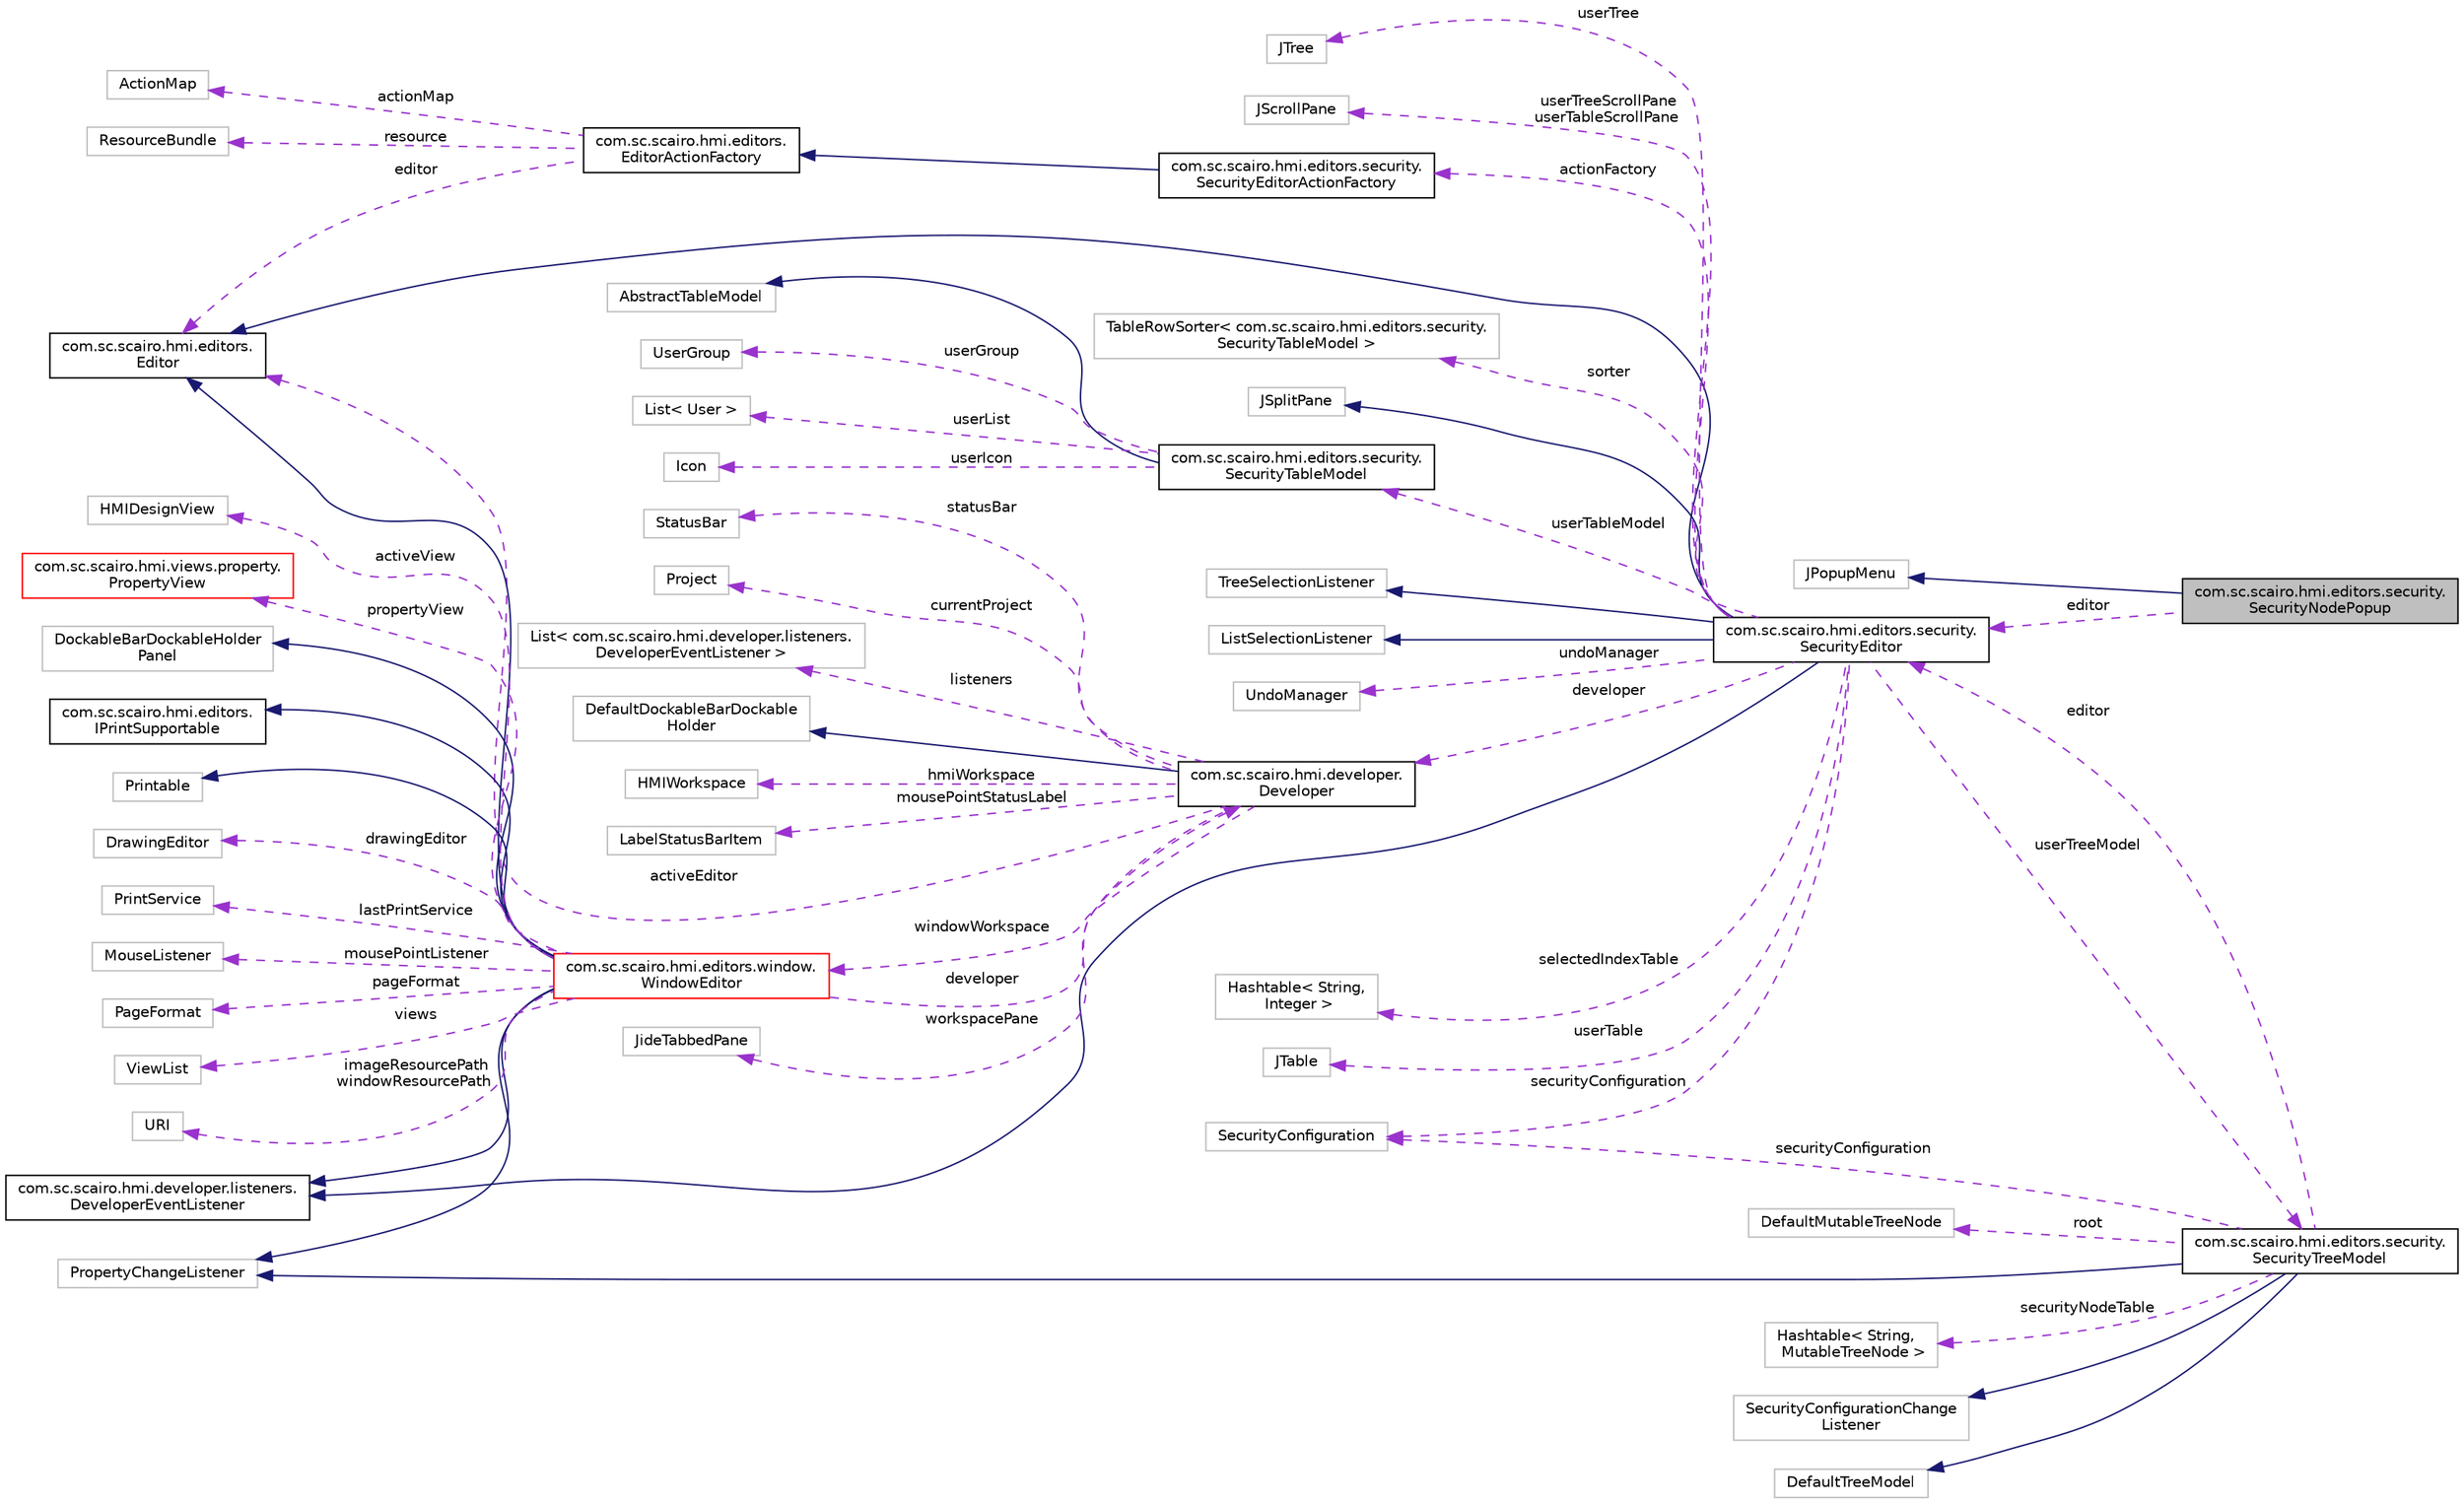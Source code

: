digraph "com.sc.scairo.hmi.editors.security.SecurityNodePopup"
{
 // LATEX_PDF_SIZE
  edge [fontname="Helvetica",fontsize="10",labelfontname="Helvetica",labelfontsize="10"];
  node [fontname="Helvetica",fontsize="10",shape=record];
  rankdir="LR";
  Node1 [label="com.sc.scairo.hmi.editors.security.\lSecurityNodePopup",height=0.2,width=0.4,color="black", fillcolor="grey75", style="filled", fontcolor="black",tooltip=" "];
  Node2 -> Node1 [dir="back",color="midnightblue",fontsize="10",style="solid",fontname="Helvetica"];
  Node2 [label="JPopupMenu",height=0.2,width=0.4,color="grey75", fillcolor="white", style="filled",tooltip=" "];
  Node3 -> Node1 [dir="back",color="darkorchid3",fontsize="10",style="dashed",label=" editor" ,fontname="Helvetica"];
  Node3 [label="com.sc.scairo.hmi.editors.security.\lSecurityEditor",height=0.2,width=0.4,color="black", fillcolor="white", style="filled",URL="$classcom_1_1sc_1_1scairo_1_1hmi_1_1editors_1_1security_1_1_security_editor.html",tooltip=" "];
  Node4 -> Node3 [dir="back",color="midnightblue",fontsize="10",style="solid",fontname="Helvetica"];
  Node4 [label="JSplitPane",height=0.2,width=0.4,color="grey75", fillcolor="white", style="filled",tooltip=" "];
  Node5 -> Node3 [dir="back",color="midnightblue",fontsize="10",style="solid",fontname="Helvetica"];
  Node5 [label="com.sc.scairo.hmi.developer.listeners.\lDeveloperEventListener",height=0.2,width=0.4,color="black", fillcolor="white", style="filled",URL="$interfacecom_1_1sc_1_1scairo_1_1hmi_1_1developer_1_1listeners_1_1_developer_event_listener.html",tooltip=" "];
  Node6 -> Node3 [dir="back",color="midnightblue",fontsize="10",style="solid",fontname="Helvetica"];
  Node6 [label="com.sc.scairo.hmi.editors.\lEditor",height=0.2,width=0.4,color="black", fillcolor="white", style="filled",URL="$interfacecom_1_1sc_1_1scairo_1_1hmi_1_1editors_1_1_editor.html",tooltip=" "];
  Node7 -> Node3 [dir="back",color="midnightblue",fontsize="10",style="solid",fontname="Helvetica"];
  Node7 [label="TreeSelectionListener",height=0.2,width=0.4,color="grey75", fillcolor="white", style="filled",tooltip=" "];
  Node8 -> Node3 [dir="back",color="midnightblue",fontsize="10",style="solid",fontname="Helvetica"];
  Node8 [label="ListSelectionListener",height=0.2,width=0.4,color="grey75", fillcolor="white", style="filled",tooltip=" "];
  Node9 -> Node3 [dir="back",color="darkorchid3",fontsize="10",style="dashed",label=" undoManager" ,fontname="Helvetica"];
  Node9 [label="UndoManager",height=0.2,width=0.4,color="grey75", fillcolor="white", style="filled",tooltip=" "];
  Node10 -> Node3 [dir="back",color="darkorchid3",fontsize="10",style="dashed",label=" userTableModel" ,fontname="Helvetica"];
  Node10 [label="com.sc.scairo.hmi.editors.security.\lSecurityTableModel",height=0.2,width=0.4,color="black", fillcolor="white", style="filled",URL="$classcom_1_1sc_1_1scairo_1_1hmi_1_1editors_1_1security_1_1_security_table_model.html",tooltip=" "];
  Node11 -> Node10 [dir="back",color="midnightblue",fontsize="10",style="solid",fontname="Helvetica"];
  Node11 [label="AbstractTableModel",height=0.2,width=0.4,color="grey75", fillcolor="white", style="filled",tooltip=" "];
  Node12 -> Node10 [dir="back",color="darkorchid3",fontsize="10",style="dashed",label=" userGroup" ,fontname="Helvetica"];
  Node12 [label="UserGroup",height=0.2,width=0.4,color="grey75", fillcolor="white", style="filled",tooltip=" "];
  Node13 -> Node10 [dir="back",color="darkorchid3",fontsize="10",style="dashed",label=" userList" ,fontname="Helvetica"];
  Node13 [label="List\< User \>",height=0.2,width=0.4,color="grey75", fillcolor="white", style="filled",tooltip=" "];
  Node14 -> Node10 [dir="back",color="darkorchid3",fontsize="10",style="dashed",label=" userIcon" ,fontname="Helvetica"];
  Node14 [label="Icon",height=0.2,width=0.4,color="grey75", fillcolor="white", style="filled",tooltip=" "];
  Node15 -> Node3 [dir="back",color="darkorchid3",fontsize="10",style="dashed",label=" securityConfiguration" ,fontname="Helvetica"];
  Node15 [label="SecurityConfiguration",height=0.2,width=0.4,color="grey75", fillcolor="white", style="filled",tooltip=" "];
  Node16 -> Node3 [dir="back",color="darkorchid3",fontsize="10",style="dashed",label=" selectedIndexTable" ,fontname="Helvetica"];
  Node16 [label="Hashtable\< String,\l Integer \>",height=0.2,width=0.4,color="grey75", fillcolor="white", style="filled",tooltip=" "];
  Node17 -> Node3 [dir="back",color="darkorchid3",fontsize="10",style="dashed",label=" userTreeModel" ,fontname="Helvetica"];
  Node17 [label="com.sc.scairo.hmi.editors.security.\lSecurityTreeModel",height=0.2,width=0.4,color="black", fillcolor="white", style="filled",URL="$classcom_1_1sc_1_1scairo_1_1hmi_1_1editors_1_1security_1_1_security_tree_model.html",tooltip=" "];
  Node18 -> Node17 [dir="back",color="midnightblue",fontsize="10",style="solid",fontname="Helvetica"];
  Node18 [label="DefaultTreeModel",height=0.2,width=0.4,color="grey75", fillcolor="white", style="filled",tooltip=" "];
  Node19 -> Node17 [dir="back",color="midnightblue",fontsize="10",style="solid",fontname="Helvetica"];
  Node19 [label="PropertyChangeListener",height=0.2,width=0.4,color="grey75", fillcolor="white", style="filled",tooltip=" "];
  Node20 -> Node17 [dir="back",color="midnightblue",fontsize="10",style="solid",fontname="Helvetica"];
  Node20 [label="SecurityConfigurationChange\lListener",height=0.2,width=0.4,color="grey75", fillcolor="white", style="filled",tooltip=" "];
  Node21 -> Node17 [dir="back",color="darkorchid3",fontsize="10",style="dashed",label=" root" ,fontname="Helvetica"];
  Node21 [label="DefaultMutableTreeNode",height=0.2,width=0.4,color="grey75", fillcolor="white", style="filled",tooltip=" "];
  Node22 -> Node17 [dir="back",color="darkorchid3",fontsize="10",style="dashed",label=" securityNodeTable" ,fontname="Helvetica"];
  Node22 [label="Hashtable\< String,\l MutableTreeNode \>",height=0.2,width=0.4,color="grey75", fillcolor="white", style="filled",tooltip=" "];
  Node15 -> Node17 [dir="back",color="darkorchid3",fontsize="10",style="dashed",label=" securityConfiguration" ,fontname="Helvetica"];
  Node3 -> Node17 [dir="back",color="darkorchid3",fontsize="10",style="dashed",label=" editor" ,fontname="Helvetica"];
  Node23 -> Node3 [dir="back",color="darkorchid3",fontsize="10",style="dashed",label=" userTable" ,fontname="Helvetica"];
  Node23 [label="JTable",height=0.2,width=0.4,color="grey75", fillcolor="white", style="filled",tooltip=" "];
  Node24 -> Node3 [dir="back",color="darkorchid3",fontsize="10",style="dashed",label=" actionFactory" ,fontname="Helvetica"];
  Node24 [label="com.sc.scairo.hmi.editors.security.\lSecurityEditorActionFactory",height=0.2,width=0.4,color="black", fillcolor="white", style="filled",URL="$classcom_1_1sc_1_1scairo_1_1hmi_1_1editors_1_1security_1_1_security_editor_action_factory.html",tooltip=" "];
  Node25 -> Node24 [dir="back",color="midnightblue",fontsize="10",style="solid",fontname="Helvetica"];
  Node25 [label="com.sc.scairo.hmi.editors.\lEditorActionFactory",height=0.2,width=0.4,color="black", fillcolor="white", style="filled",URL="$classcom_1_1sc_1_1scairo_1_1hmi_1_1editors_1_1_editor_action_factory.html",tooltip=" "];
  Node26 -> Node25 [dir="back",color="darkorchid3",fontsize="10",style="dashed",label=" resource" ,fontname="Helvetica"];
  Node26 [label="ResourceBundle",height=0.2,width=0.4,color="grey75", fillcolor="white", style="filled",tooltip=" "];
  Node27 -> Node25 [dir="back",color="darkorchid3",fontsize="10",style="dashed",label=" actionMap" ,fontname="Helvetica"];
  Node27 [label="ActionMap",height=0.2,width=0.4,color="grey75", fillcolor="white", style="filled",tooltip=" "];
  Node6 -> Node25 [dir="back",color="darkorchid3",fontsize="10",style="dashed",label=" editor" ,fontname="Helvetica"];
  Node28 -> Node3 [dir="back",color="darkorchid3",fontsize="10",style="dashed",label=" developer" ,fontname="Helvetica"];
  Node28 [label="com.sc.scairo.hmi.developer.\lDeveloper",height=0.2,width=0.4,color="black", fillcolor="white", style="filled",URL="$classcom_1_1sc_1_1scairo_1_1hmi_1_1developer_1_1_developer.html",tooltip=" "];
  Node29 -> Node28 [dir="back",color="midnightblue",fontsize="10",style="solid",fontname="Helvetica"];
  Node29 [label="DefaultDockableBarDockable\lHolder",height=0.2,width=0.4,color="grey75", fillcolor="white", style="filled",tooltip=" "];
  Node30 -> Node28 [dir="back",color="darkorchid3",fontsize="10",style="dashed",label=" hmiWorkspace" ,fontname="Helvetica"];
  Node30 [label="HMIWorkspace",height=0.2,width=0.4,color="grey75", fillcolor="white", style="filled",tooltip=" "];
  Node31 -> Node28 [dir="back",color="darkorchid3",fontsize="10",style="dashed",label=" windowWorkspace" ,fontname="Helvetica"];
  Node31 [label="com.sc.scairo.hmi.editors.window.\lWindowEditor",height=0.2,width=0.4,color="red", fillcolor="white", style="filled",URL="$classcom_1_1sc_1_1scairo_1_1hmi_1_1editors_1_1window_1_1_window_editor.html",tooltip=" "];
  Node32 -> Node31 [dir="back",color="midnightblue",fontsize="10",style="solid",fontname="Helvetica"];
  Node32 [label="DockableBarDockableHolder\lPanel",height=0.2,width=0.4,color="grey75", fillcolor="white", style="filled",tooltip=" "];
  Node5 -> Node31 [dir="back",color="midnightblue",fontsize="10",style="solid",fontname="Helvetica"];
  Node19 -> Node31 [dir="back",color="midnightblue",fontsize="10",style="solid",fontname="Helvetica"];
  Node6 -> Node31 [dir="back",color="midnightblue",fontsize="10",style="solid",fontname="Helvetica"];
  Node33 -> Node31 [dir="back",color="midnightblue",fontsize="10",style="solid",fontname="Helvetica"];
  Node33 [label="com.sc.scairo.hmi.editors.\lIPrintSupportable",height=0.2,width=0.4,color="black", fillcolor="white", style="filled",URL="$interfacecom_1_1sc_1_1scairo_1_1hmi_1_1editors_1_1_i_print_supportable.html",tooltip=" "];
  Node34 -> Node31 [dir="back",color="midnightblue",fontsize="10",style="solid",fontname="Helvetica"];
  Node34 [label="Printable",height=0.2,width=0.4,color="grey75", fillcolor="white", style="filled",tooltip=" "];
  Node35 -> Node31 [dir="back",color="darkorchid3",fontsize="10",style="dashed",label=" drawingEditor" ,fontname="Helvetica"];
  Node35 [label="DrawingEditor",height=0.2,width=0.4,color="grey75", fillcolor="white", style="filled",tooltip=" "];
  Node36 -> Node31 [dir="back",color="darkorchid3",fontsize="10",style="dashed",label=" lastPrintService" ,fontname="Helvetica"];
  Node36 [label="PrintService",height=0.2,width=0.4,color="grey75", fillcolor="white", style="filled",tooltip=" "];
  Node37 -> Node31 [dir="back",color="darkorchid3",fontsize="10",style="dashed",label=" mousePointListener" ,fontname="Helvetica"];
  Node37 [label="MouseListener",height=0.2,width=0.4,color="grey75", fillcolor="white", style="filled",tooltip=" "];
  Node38 -> Node31 [dir="back",color="darkorchid3",fontsize="10",style="dashed",label=" pageFormat" ,fontname="Helvetica"];
  Node38 [label="PageFormat",height=0.2,width=0.4,color="grey75", fillcolor="white", style="filled",tooltip=" "];
  Node39 -> Node31 [dir="back",color="darkorchid3",fontsize="10",style="dashed",label=" views" ,fontname="Helvetica"];
  Node39 [label="ViewList",height=0.2,width=0.4,color="grey75", fillcolor="white", style="filled",tooltip=" "];
  Node40 -> Node31 [dir="back",color="darkorchid3",fontsize="10",style="dashed",label=" imageResourcePath\nwindowResourcePath" ,fontname="Helvetica"];
  Node40 [label="URI",height=0.2,width=0.4,color="grey75", fillcolor="white", style="filled",tooltip=" "];
  Node41 -> Node31 [dir="back",color="darkorchid3",fontsize="10",style="dashed",label=" activeView" ,fontname="Helvetica"];
  Node41 [label="HMIDesignView",height=0.2,width=0.4,color="grey75", fillcolor="white", style="filled",tooltip=" "];
  Node28 -> Node31 [dir="back",color="darkorchid3",fontsize="10",style="dashed",label=" developer" ,fontname="Helvetica"];
  Node42 -> Node31 [dir="back",color="darkorchid3",fontsize="10",style="dashed",label=" propertyView" ,fontname="Helvetica"];
  Node42 [label="com.sc.scairo.hmi.views.property.\lPropertyView",height=0.2,width=0.4,color="red", fillcolor="white", style="filled",URL="$classcom_1_1sc_1_1scairo_1_1hmi_1_1views_1_1property_1_1_property_view.html",tooltip=" "];
  Node72 -> Node28 [dir="back",color="darkorchid3",fontsize="10",style="dashed",label=" mousePointStatusLabel" ,fontname="Helvetica"];
  Node72 [label="LabelStatusBarItem",height=0.2,width=0.4,color="grey75", fillcolor="white", style="filled",tooltip=" "];
  Node73 -> Node28 [dir="back",color="darkorchid3",fontsize="10",style="dashed",label=" workspacePane" ,fontname="Helvetica"];
  Node73 [label="JideTabbedPane",height=0.2,width=0.4,color="grey75", fillcolor="white", style="filled",tooltip=" "];
  Node74 -> Node28 [dir="back",color="darkorchid3",fontsize="10",style="dashed",label=" statusBar" ,fontname="Helvetica"];
  Node74 [label="StatusBar",height=0.2,width=0.4,color="grey75", fillcolor="white", style="filled",tooltip=" "];
  Node75 -> Node28 [dir="back",color="darkorchid3",fontsize="10",style="dashed",label=" currentProject" ,fontname="Helvetica"];
  Node75 [label="Project",height=0.2,width=0.4,color="grey75", fillcolor="white", style="filled",tooltip=" "];
  Node76 -> Node28 [dir="back",color="darkorchid3",fontsize="10",style="dashed",label=" listeners" ,fontname="Helvetica"];
  Node76 [label="List\< com.sc.scairo.hmi.developer.listeners.\lDeveloperEventListener \>",height=0.2,width=0.4,color="grey75", fillcolor="white", style="filled",tooltip=" "];
  Node6 -> Node28 [dir="back",color="darkorchid3",fontsize="10",style="dashed",label=" activeEditor" ,fontname="Helvetica"];
  Node77 -> Node3 [dir="back",color="darkorchid3",fontsize="10",style="dashed",label=" userTree" ,fontname="Helvetica"];
  Node77 [label="JTree",height=0.2,width=0.4,color="grey75", fillcolor="white", style="filled",tooltip=" "];
  Node78 -> Node3 [dir="back",color="darkorchid3",fontsize="10",style="dashed",label=" userTreeScrollPane\nuserTableScrollPane" ,fontname="Helvetica"];
  Node78 [label="JScrollPane",height=0.2,width=0.4,color="grey75", fillcolor="white", style="filled",tooltip=" "];
  Node79 -> Node3 [dir="back",color="darkorchid3",fontsize="10",style="dashed",label=" sorter" ,fontname="Helvetica"];
  Node79 [label="TableRowSorter\< com.sc.scairo.hmi.editors.security.\lSecurityTableModel \>",height=0.2,width=0.4,color="grey75", fillcolor="white", style="filled",tooltip=" "];
}
